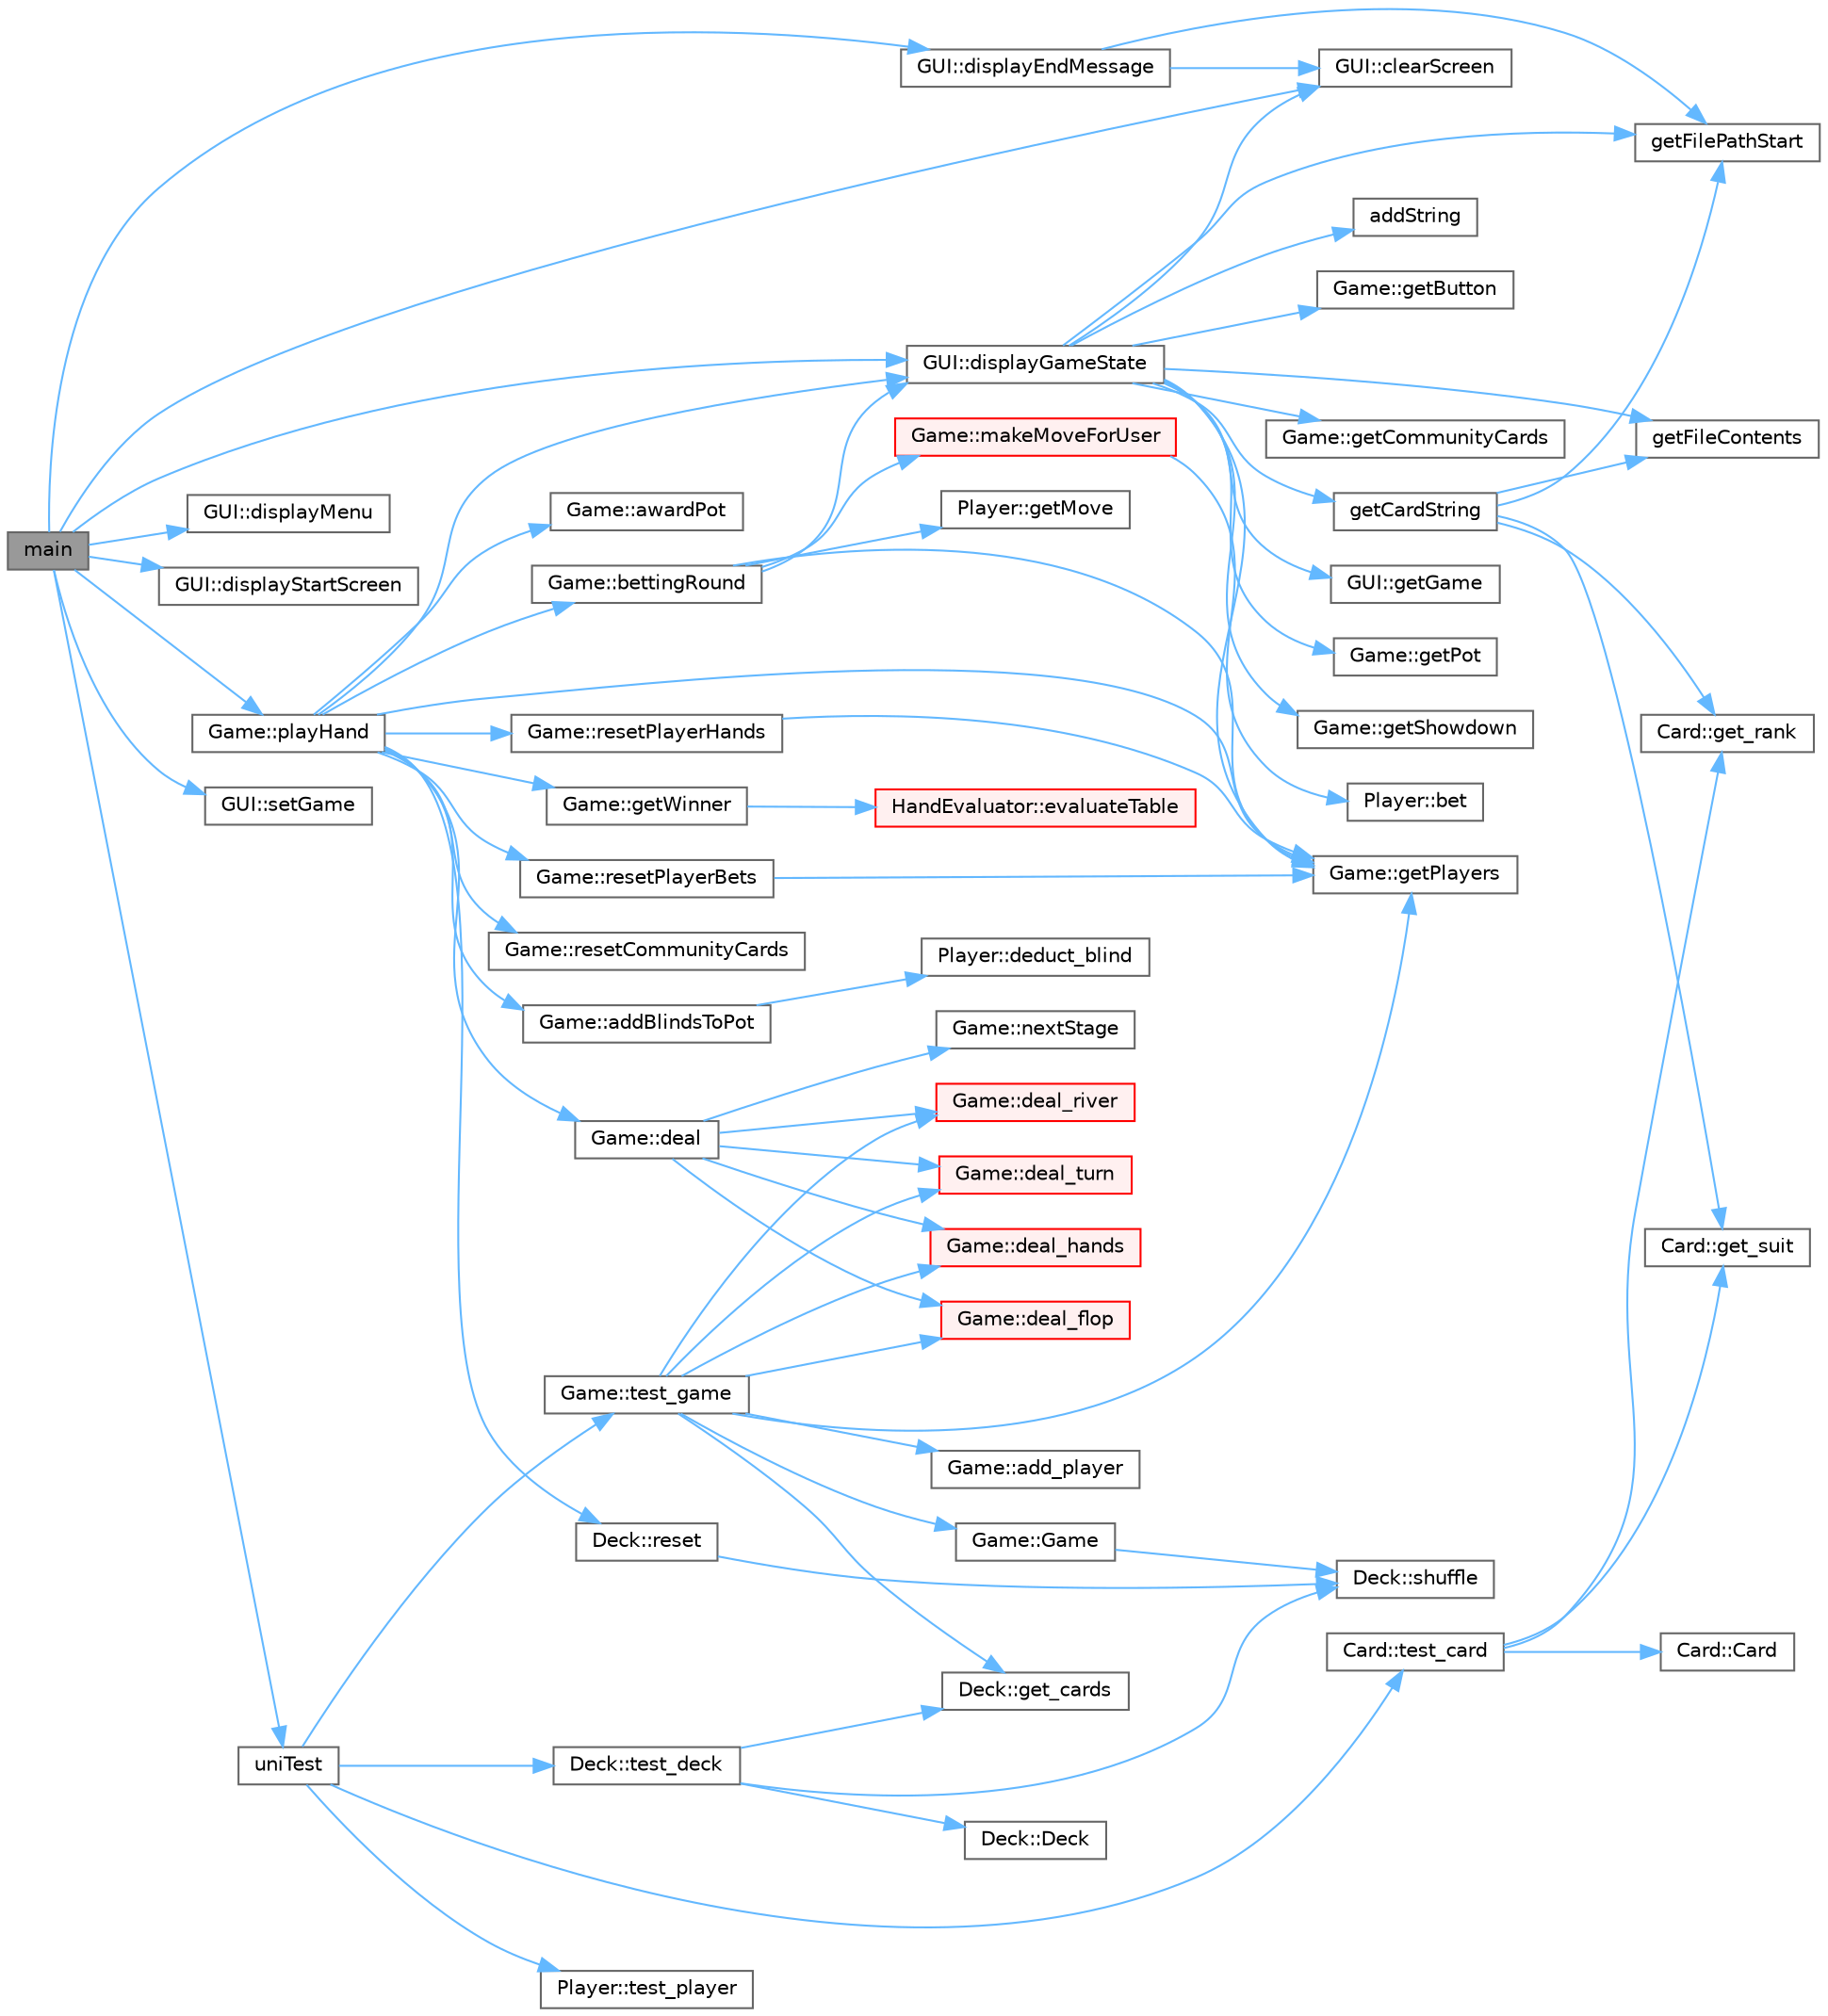 digraph "main"
{
 // INTERACTIVE_SVG=YES
 // LATEX_PDF_SIZE
  bgcolor="transparent";
  edge [fontname=Helvetica,fontsize=10,labelfontname=Helvetica,labelfontsize=10];
  node [fontname=Helvetica,fontsize=10,shape=box,height=0.2,width=0.4];
  rankdir="LR";
  Node1 [id="Node000001",label="main",height=0.2,width=0.4,color="gray40", fillcolor="grey60", style="filled", fontcolor="black",tooltip=" "];
  Node1 -> Node2 [id="edge1_Node000001_Node000002",color="steelblue1",style="solid",tooltip=" "];
  Node2 [id="Node000002",label="GUI::clearScreen",height=0.2,width=0.4,color="grey40", fillcolor="white", style="filled",URL="$class_g_u_i.html#acf2275f45170a133113df56f878ff554",tooltip="Clears the console screen."];
  Node1 -> Node3 [id="edge2_Node000001_Node000003",color="steelblue1",style="solid",tooltip=" "];
  Node3 [id="Node000003",label="GUI::displayEndMessage",height=0.2,width=0.4,color="grey40", fillcolor="white", style="filled",URL="$class_g_u_i.html#a663dad721796a4f367c2534e1901fc97",tooltip="Displays the end message when the game is over."];
  Node3 -> Node2 [id="edge3_Node000003_Node000002",color="steelblue1",style="solid",tooltip=" "];
  Node3 -> Node4 [id="edge4_Node000003_Node000004",color="steelblue1",style="solid",tooltip=" "];
  Node4 [id="Node000004",label="getFilePathStart",height=0.2,width=0.4,color="grey40", fillcolor="white", style="filled",URL="$_g_u_i_8cpp.html#a674e968d1ecb5cf741d6625f58378c95",tooltip=" "];
  Node1 -> Node5 [id="edge5_Node000001_Node000005",color="steelblue1",style="solid",tooltip=" "];
  Node5 [id="Node000005",label="GUI::displayGameState",height=0.2,width=0.4,color="grey40", fillcolor="white", style="filled",URL="$class_g_u_i.html#a8f55dae107a6648458f6eb16608c66d2",tooltip="Displays the current state of the game."];
  Node5 -> Node6 [id="edge6_Node000005_Node000006",color="steelblue1",style="solid",tooltip=" "];
  Node6 [id="Node000006",label="addString",height=0.2,width=0.4,color="grey40", fillcolor="white", style="filled",URL="$_g_u_i_8cpp.html#ae6720e4bc4b25d366b73e9fc9b8afd4b",tooltip=" "];
  Node5 -> Node2 [id="edge7_Node000005_Node000002",color="steelblue1",style="solid",tooltip=" "];
  Node5 -> Node7 [id="edge8_Node000005_Node000007",color="steelblue1",style="solid",tooltip=" "];
  Node7 [id="Node000007",label="Game::getButton",height=0.2,width=0.4,color="grey40", fillcolor="white", style="filled",URL="$class_game.html#a4760c827f1396dfba471b22a79a4f7ee",tooltip="Gets the current position of the dealer button."];
  Node5 -> Node8 [id="edge9_Node000005_Node000008",color="steelblue1",style="solid",tooltip=" "];
  Node8 [id="Node000008",label="getCardString",height=0.2,width=0.4,color="grey40", fillcolor="white", style="filled",URL="$_g_u_i_8cpp.html#a36b6f63142ee7d9e884ef846d5dd1a05",tooltip=" "];
  Node8 -> Node9 [id="edge10_Node000008_Node000009",color="steelblue1",style="solid",tooltip=" "];
  Node9 [id="Node000009",label="Card::get_rank",height=0.2,width=0.4,color="grey40", fillcolor="white", style="filled",URL="$class_card.html#a9b352ce37c8d4e365b31dee979c35add",tooltip="Gets the rank of the card."];
  Node8 -> Node10 [id="edge11_Node000008_Node000010",color="steelblue1",style="solid",tooltip=" "];
  Node10 [id="Node000010",label="Card::get_suit",height=0.2,width=0.4,color="grey40", fillcolor="white", style="filled",URL="$class_card.html#a74782cc7cdcc2bf7cabc89eaa265805a",tooltip="Gets the suit of the card."];
  Node8 -> Node11 [id="edge12_Node000008_Node000011",color="steelblue1",style="solid",tooltip=" "];
  Node11 [id="Node000011",label="getFileContents",height=0.2,width=0.4,color="grey40", fillcolor="white", style="filled",URL="$_g_u_i_8cpp.html#a734f170642ae5d075a5f9f98fab8cfdf",tooltip=" "];
  Node8 -> Node4 [id="edge13_Node000008_Node000004",color="steelblue1",style="solid",tooltip=" "];
  Node5 -> Node12 [id="edge14_Node000005_Node000012",color="steelblue1",style="solid",tooltip=" "];
  Node12 [id="Node000012",label="Game::getCommunityCards",height=0.2,width=0.4,color="grey40", fillcolor="white", style="filled",URL="$class_game.html#ae8d1705be89f97f5ef13ba1a460502f2",tooltip="Gets the community cards on the table."];
  Node5 -> Node11 [id="edge15_Node000005_Node000011",color="steelblue1",style="solid",tooltip=" "];
  Node5 -> Node4 [id="edge16_Node000005_Node000004",color="steelblue1",style="solid",tooltip=" "];
  Node5 -> Node13 [id="edge17_Node000005_Node000013",color="steelblue1",style="solid",tooltip=" "];
  Node13 [id="Node000013",label="GUI::getGame",height=0.2,width=0.4,color="grey40", fillcolor="white", style="filled",URL="$class_g_u_i.html#a8a11612f177718da765ea52bc74d62de",tooltip="Gets the game object for the GUI."];
  Node5 -> Node14 [id="edge18_Node000005_Node000014",color="steelblue1",style="solid",tooltip=" "];
  Node14 [id="Node000014",label="Game::getPlayers",height=0.2,width=0.4,color="grey40", fillcolor="white", style="filled",URL="$class_game.html#a57e5aef2f67e77929842fab7a78404ea",tooltip="Gets the players in the game."];
  Node5 -> Node15 [id="edge19_Node000005_Node000015",color="steelblue1",style="solid",tooltip=" "];
  Node15 [id="Node000015",label="Game::getPot",height=0.2,width=0.4,color="grey40", fillcolor="white", style="filled",URL="$class_game.html#a20b263146b74bb0c81341cfd26c44de6",tooltip="Gets the current pot size."];
  Node5 -> Node16 [id="edge20_Node000005_Node000016",color="steelblue1",style="solid",tooltip=" "];
  Node16 [id="Node000016",label="Game::getShowdown",height=0.2,width=0.4,color="grey40", fillcolor="white", style="filled",URL="$class_game.html#ae10d3e9f219b74699aa150537440c041",tooltip="Checks if the game is at showdown."];
  Node1 -> Node17 [id="edge21_Node000001_Node000017",color="steelblue1",style="solid",tooltip=" "];
  Node17 [id="Node000017",label="GUI::displayMenu",height=0.2,width=0.4,color="grey40", fillcolor="white", style="filled",URL="$class_g_u_i.html#a21186f1096332794cd125455f0b9e4f2",tooltip="Displays the main menu of the game."];
  Node1 -> Node18 [id="edge22_Node000001_Node000018",color="steelblue1",style="solid",tooltip=" "];
  Node18 [id="Node000018",label="GUI::displayStartScreen",height=0.2,width=0.4,color="grey40", fillcolor="white", style="filled",URL="$class_g_u_i.html#a0dc53c5a6daa0f01b57c4d4731b4d933",tooltip="Displays the start screen of the game."];
  Node1 -> Node19 [id="edge23_Node000001_Node000019",color="steelblue1",style="solid",tooltip=" "];
  Node19 [id="Node000019",label="Game::playHand",height=0.2,width=0.4,color="grey40", fillcolor="white", style="filled",URL="$class_game.html#ab72401c43b303a37dec67f3d6b75a927",tooltip="Plays a single hand of poker."];
  Node19 -> Node20 [id="edge24_Node000019_Node000020",color="steelblue1",style="solid",tooltip=" "];
  Node20 [id="Node000020",label="Game::addBlindsToPot",height=0.2,width=0.4,color="grey40", fillcolor="white", style="filled",URL="$class_game.html#a2c46bbc0e0acda18575fc9a82481a95a",tooltip="Adds the blinds to the pot from the appropriate players."];
  Node20 -> Node21 [id="edge25_Node000020_Node000021",color="steelblue1",style="solid",tooltip=" "];
  Node21 [id="Node000021",label="Player::deduct_blind",height=0.2,width=0.4,color="grey40", fillcolor="white", style="filled",URL="$class_player.html#a75a7946fcb64e122d5704754b6704ac3",tooltip="Deducts a blind amount from the player's stack."];
  Node19 -> Node22 [id="edge26_Node000019_Node000022",color="steelblue1",style="solid",tooltip=" "];
  Node22 [id="Node000022",label="Game::awardPot",height=0.2,width=0.4,color="grey40", fillcolor="white", style="filled",URL="$class_game.html#a9e75306bf8f51c5213e2ffceb46f801f",tooltip="Awards the pot to the winning players."];
  Node19 -> Node23 [id="edge27_Node000019_Node000023",color="steelblue1",style="solid",tooltip=" "];
  Node23 [id="Node000023",label="Game::bettingRound",height=0.2,width=0.4,color="grey40", fillcolor="white", style="filled",URL="$class_game.html#a0de5cbe2125b0929a0bc8d2e6cdd64d5",tooltip="Conducts a betting round."];
  Node23 -> Node5 [id="edge28_Node000023_Node000005",color="steelblue1",style="solid",tooltip=" "];
  Node23 -> Node24 [id="edge29_Node000023_Node000024",color="steelblue1",style="solid",tooltip=" "];
  Node24 [id="Node000024",label="Player::getMove",height=0.2,width=0.4,color="grey40", fillcolor="white", style="filled",URL="$class_player.html#a7df36236f01194eda0b891187ddc7fe5",tooltip="Gets the player's move during their turn."];
  Node23 -> Node14 [id="edge30_Node000023_Node000014",color="steelblue1",style="solid",tooltip=" "];
  Node23 -> Node25 [id="edge31_Node000023_Node000025",color="steelblue1",style="solid",tooltip=" "];
  Node25 [id="Node000025",label="Game::makeMoveForUser",height=0.2,width=0.4,color="red", fillcolor="#FFF0F0", style="filled",URL="$class_game.html#a1a44850a64799e17f43f22b560275157",tooltip="Processes a move made by the user."];
  Node25 -> Node26 [id="edge32_Node000025_Node000026",color="steelblue1",style="solid",tooltip=" "];
  Node26 [id="Node000026",label="Player::bet",height=0.2,width=0.4,color="grey40", fillcolor="white", style="filled",URL="$class_player.html#ae0004d5df21e13f61b795d1c175e873d",tooltip="Places a bet by the player."];
  Node19 -> Node35 [id="edge33_Node000019_Node000035",color="steelblue1",style="solid",tooltip=" "];
  Node35 [id="Node000035",label="Game::deal",height=0.2,width=0.4,color="grey40", fillcolor="white", style="filled",URL="$class_game.html#a69a05d14810171cddd58aa1653272030",tooltip="Deals the cards to the players and the community."];
  Node35 -> Node36 [id="edge34_Node000035_Node000036",color="steelblue1",style="solid",tooltip=" "];
  Node36 [id="Node000036",label="Game::deal_flop",height=0.2,width=0.4,color="red", fillcolor="#FFF0F0", style="filled",URL="$class_game.html#adc83a8bdd3819b0eab1540bf1d6dd1c0",tooltip="Deals the flop (the first three community cards)."];
  Node35 -> Node38 [id="edge35_Node000035_Node000038",color="steelblue1",style="solid",tooltip=" "];
  Node38 [id="Node000038",label="Game::deal_hands",height=0.2,width=0.4,color="red", fillcolor="#FFF0F0", style="filled",URL="$class_game.html#a5cc682e0e2c72be6768cdacc9aec26ae",tooltip="Deals the hands to the players."];
  Node35 -> Node39 [id="edge36_Node000035_Node000039",color="steelblue1",style="solid",tooltip=" "];
  Node39 [id="Node000039",label="Game::deal_river",height=0.2,width=0.4,color="red", fillcolor="#FFF0F0", style="filled",URL="$class_game.html#abe6dc7900667fabf1048c5391ce9a4bc",tooltip="Deals the river (the fifth community card)."];
  Node35 -> Node40 [id="edge37_Node000035_Node000040",color="steelblue1",style="solid",tooltip=" "];
  Node40 [id="Node000040",label="Game::deal_turn",height=0.2,width=0.4,color="red", fillcolor="#FFF0F0", style="filled",URL="$class_game.html#a5fd04d6cb5e1e60a10db3a29fcad71e9",tooltip="Deals the turn (the fourth community card)."];
  Node35 -> Node41 [id="edge38_Node000035_Node000041",color="steelblue1",style="solid",tooltip=" "];
  Node41 [id="Node000041",label="Game::nextStage",height=0.2,width=0.4,color="grey40", fillcolor="white", style="filled",URL="$class_game.html#a018713cb3ce643d8f52e6804903e9d12",tooltip="Advances the game to the next stage."];
  Node19 -> Node5 [id="edge39_Node000019_Node000005",color="steelblue1",style="solid",tooltip=" "];
  Node19 -> Node14 [id="edge40_Node000019_Node000014",color="steelblue1",style="solid",tooltip=" "];
  Node19 -> Node42 [id="edge41_Node000019_Node000042",color="steelblue1",style="solid",tooltip=" "];
  Node42 [id="Node000042",label="Game::getWinner",height=0.2,width=0.4,color="grey40", fillcolor="white", style="filled",URL="$class_game.html#aab46e042704ec19c1f0a52280ef06bef",tooltip="Determines the winner(s) of the current hand."];
  Node42 -> Node43 [id="edge42_Node000042_Node000043",color="steelblue1",style="solid",tooltip=" "];
  Node43 [id="Node000043",label="HandEvaluator::evaluateTable",height=0.2,width=0.4,color="red", fillcolor="#FFF0F0", style="filled",URL="$class_hand_evaluator.html#a913d9b6af7946277de9652577b88292b",tooltip="Evaluates multiple hands against community cards."];
  Node19 -> Node52 [id="edge43_Node000019_Node000052",color="steelblue1",style="solid",tooltip=" "];
  Node52 [id="Node000052",label="Deck::reset",height=0.2,width=0.4,color="grey40", fillcolor="white", style="filled",URL="$class_deck.html#a14aa4f2f94b6b880cd575cf17af26762",tooltip="Resets the deck to its initial state with all 52 cards."];
  Node52 -> Node53 [id="edge44_Node000052_Node000053",color="steelblue1",style="solid",tooltip=" "];
  Node53 [id="Node000053",label="Deck::shuffle",height=0.2,width=0.4,color="grey40", fillcolor="white", style="filled",URL="$class_deck.html#ae5a1e52ab00ae5924f2bc6b730dba3eb",tooltip="Shuffles the deck of cards."];
  Node19 -> Node54 [id="edge45_Node000019_Node000054",color="steelblue1",style="solid",tooltip=" "];
  Node54 [id="Node000054",label="Game::resetCommunityCards",height=0.2,width=0.4,color="grey40", fillcolor="white", style="filled",URL="$class_game.html#a884c074f31c3d278f026360fe28ee1c8",tooltip="Resets the community cards on the table."];
  Node19 -> Node55 [id="edge46_Node000019_Node000055",color="steelblue1",style="solid",tooltip=" "];
  Node55 [id="Node000055",label="Game::resetPlayerBets",height=0.2,width=0.4,color="grey40", fillcolor="white", style="filled",URL="$class_game.html#a69614c930626006cd0b3e644bc9cc613",tooltip="Resets the current bets of all players."];
  Node55 -> Node14 [id="edge47_Node000055_Node000014",color="steelblue1",style="solid",tooltip=" "];
  Node19 -> Node56 [id="edge48_Node000019_Node000056",color="steelblue1",style="solid",tooltip=" "];
  Node56 [id="Node000056",label="Game::resetPlayerHands",height=0.2,width=0.4,color="grey40", fillcolor="white", style="filled",URL="$class_game.html#adc54b1823a5d8d5221d7bf74e924e145",tooltip="Resets the hands of all players."];
  Node56 -> Node14 [id="edge49_Node000056_Node000014",color="steelblue1",style="solid",tooltip=" "];
  Node1 -> Node57 [id="edge50_Node000001_Node000057",color="steelblue1",style="solid",tooltip=" "];
  Node57 [id="Node000057",label="GUI::setGame",height=0.2,width=0.4,color="grey40", fillcolor="white", style="filled",URL="$class_g_u_i.html#afbedd68995919c50a7298de4735b77c6",tooltip="Sets the game object for the GUI."];
  Node1 -> Node58 [id="edge51_Node000001_Node000058",color="steelblue1",style="solid",tooltip=" "];
  Node58 [id="Node000058",label="uniTest",height=0.2,width=0.4,color="grey40", fillcolor="white", style="filled",URL="$main_8cpp.html#a9993390ffcca4b99cfb97b329c55ae58",tooltip=" "];
  Node58 -> Node59 [id="edge52_Node000058_Node000059",color="steelblue1",style="solid",tooltip=" "];
  Node59 [id="Node000059",label="Card::test_card",height=0.2,width=0.4,color="grey40", fillcolor="white", style="filled",URL="$class_card.html#a6f0afc8f51200818b7295341bad53eb5",tooltip="Tests the Card class functionality."];
  Node59 -> Node60 [id="edge53_Node000059_Node000060",color="steelblue1",style="solid",tooltip=" "];
  Node60 [id="Node000060",label="Card::Card",height=0.2,width=0.4,color="grey40", fillcolor="white", style="filled",URL="$class_card.html#a569e0a5fbe2fc61dfe0105a0ded81059",tooltip="Constructs a Card object with the given suit and rank."];
  Node59 -> Node9 [id="edge54_Node000059_Node000009",color="steelblue1",style="solid",tooltip=" "];
  Node59 -> Node10 [id="edge55_Node000059_Node000010",color="steelblue1",style="solid",tooltip=" "];
  Node58 -> Node61 [id="edge56_Node000058_Node000061",color="steelblue1",style="solid",tooltip=" "];
  Node61 [id="Node000061",label="Deck::test_deck",height=0.2,width=0.4,color="grey40", fillcolor="white", style="filled",URL="$class_deck.html#ada7ef0115cdb8d1ab3e3a47c5d15b14d",tooltip="Tests the Deck class functionality."];
  Node61 -> Node62 [id="edge57_Node000061_Node000062",color="steelblue1",style="solid",tooltip=" "];
  Node62 [id="Node000062",label="Deck::Deck",height=0.2,width=0.4,color="grey40", fillcolor="white", style="filled",URL="$class_deck.html#a57ae1cb4ac6fd61c249cefb2db85eb99",tooltip="Constructs a Deck object and initializes the deck with all 52 cards."];
  Node61 -> Node63 [id="edge58_Node000061_Node000063",color="steelblue1",style="solid",tooltip=" "];
  Node63 [id="Node000063",label="Deck::get_cards",height=0.2,width=0.4,color="grey40", fillcolor="white", style="filled",URL="$class_deck.html#a2fe0172048296260450a74035a34db9b",tooltip="Retrieves the current set of cards in the deck."];
  Node61 -> Node53 [id="edge59_Node000061_Node000053",color="steelblue1",style="solid",tooltip=" "];
  Node58 -> Node64 [id="edge60_Node000058_Node000064",color="steelblue1",style="solid",tooltip=" "];
  Node64 [id="Node000064",label="Game::test_game",height=0.2,width=0.4,color="grey40", fillcolor="white", style="filled",URL="$class_game.html#a2a40b9c0d56307fbe67da500ed9d4cff",tooltip="Tests the Game class functionality."];
  Node64 -> Node65 [id="edge61_Node000064_Node000065",color="steelblue1",style="solid",tooltip=" "];
  Node65 [id="Node000065",label="Game::add_player",height=0.2,width=0.4,color="grey40", fillcolor="white", style="filled",URL="$class_game.html#a57916fe5cb55a85464371173571cf681",tooltip="Adds a player to the game."];
  Node64 -> Node36 [id="edge62_Node000064_Node000036",color="steelblue1",style="solid",tooltip=" "];
  Node64 -> Node38 [id="edge63_Node000064_Node000038",color="steelblue1",style="solid",tooltip=" "];
  Node64 -> Node39 [id="edge64_Node000064_Node000039",color="steelblue1",style="solid",tooltip=" "];
  Node64 -> Node40 [id="edge65_Node000064_Node000040",color="steelblue1",style="solid",tooltip=" "];
  Node64 -> Node66 [id="edge66_Node000064_Node000066",color="steelblue1",style="solid",tooltip=" "];
  Node66 [id="Node000066",label="Game::Game",height=0.2,width=0.4,color="grey40", fillcolor="white", style="filled",URL="$class_game.html#a66631f2f02d7138591409af8ece152fb",tooltip="Constructs a Game object with the given players."];
  Node66 -> Node53 [id="edge67_Node000066_Node000053",color="steelblue1",style="solid",tooltip=" "];
  Node64 -> Node63 [id="edge68_Node000064_Node000063",color="steelblue1",style="solid",tooltip=" "];
  Node64 -> Node14 [id="edge69_Node000064_Node000014",color="steelblue1",style="solid",tooltip=" "];
  Node58 -> Node67 [id="edge70_Node000058_Node000067",color="steelblue1",style="solid",tooltip=" "];
  Node67 [id="Node000067",label="Player::test_player",height=0.2,width=0.4,color="grey40", fillcolor="white", style="filled",URL="$class_player.html#a729f3d36749ee2986b3d9606cf852682",tooltip="Tests the Player class functionality."];
}
